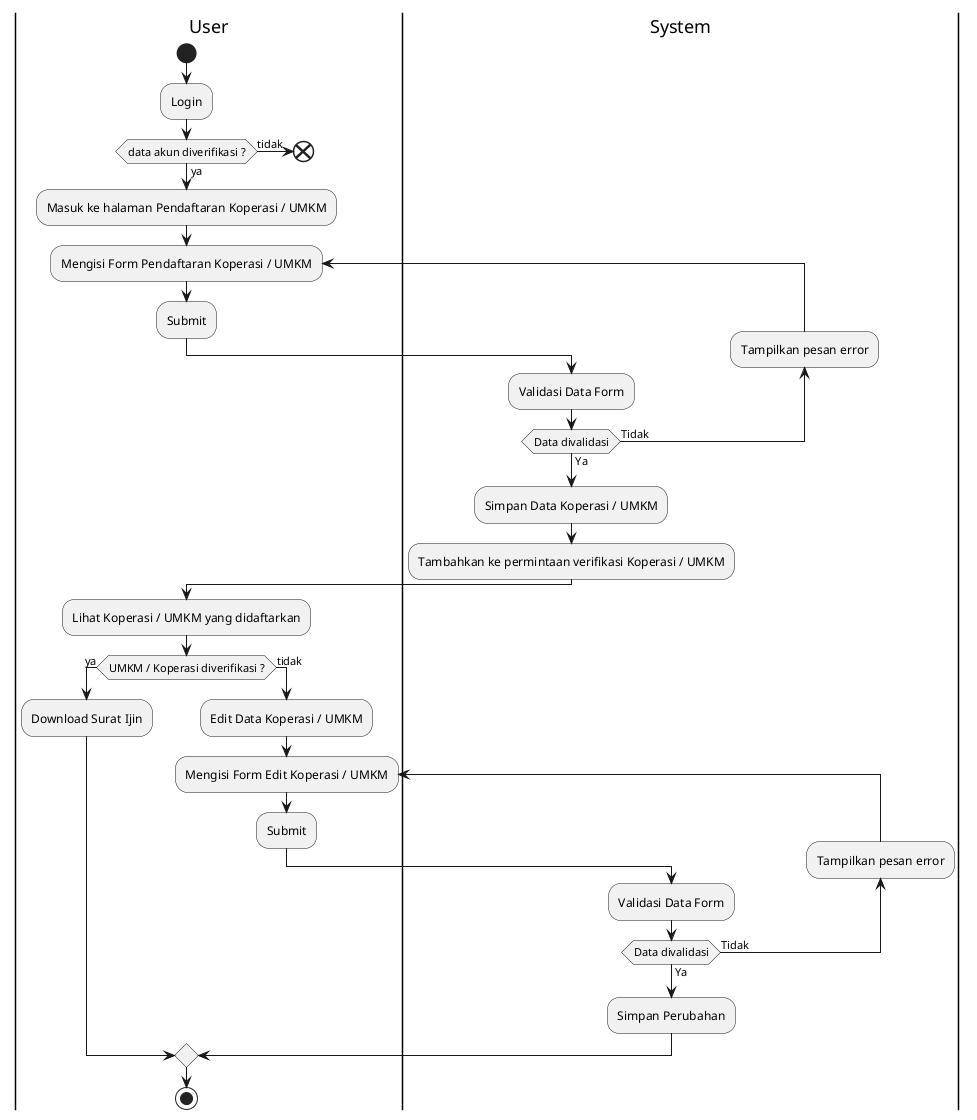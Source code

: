 @startuml

|User|
start

:Login;
if (data akun diverifikasi ?) is (tidak) then
    end

else (ya)
    |User|
    :Masuk ke halaman Pendaftaran Koperasi / UMKM;
    |User|
    repeat :Mengisi Form Pendaftaran Koperasi / UMKM;
    :Submit;

    |System|
    :Validasi Data Form;
    backward :Tampilkan pesan error;
    repeat while (Data divalidasi) is (Tidak) not (Ya)
    :Simpan Data Koperasi / UMKM;
    :Tambahkan ke permintaan verifikasi Koperasi / UMKM;
endif

|User|
:Lihat Koperasi / UMKM yang didaftarkan;
if (UMKM / Koperasi diverifikasi ?) is (ya) then
    :Download Surat Ijin;


else (tidak)
    :Edit Data Koperasi / UMKM;
    repeat :Mengisi Form Edit Koperasi / UMKM;
    :Submit;

    |System|
    :Validasi Data Form;
    backward :Tampilkan pesan error;
    repeat while (Data divalidasi) is (Tidak) not (Ya)
    :Simpan Perubahan;
        
endif


|User|
stop


@enduml